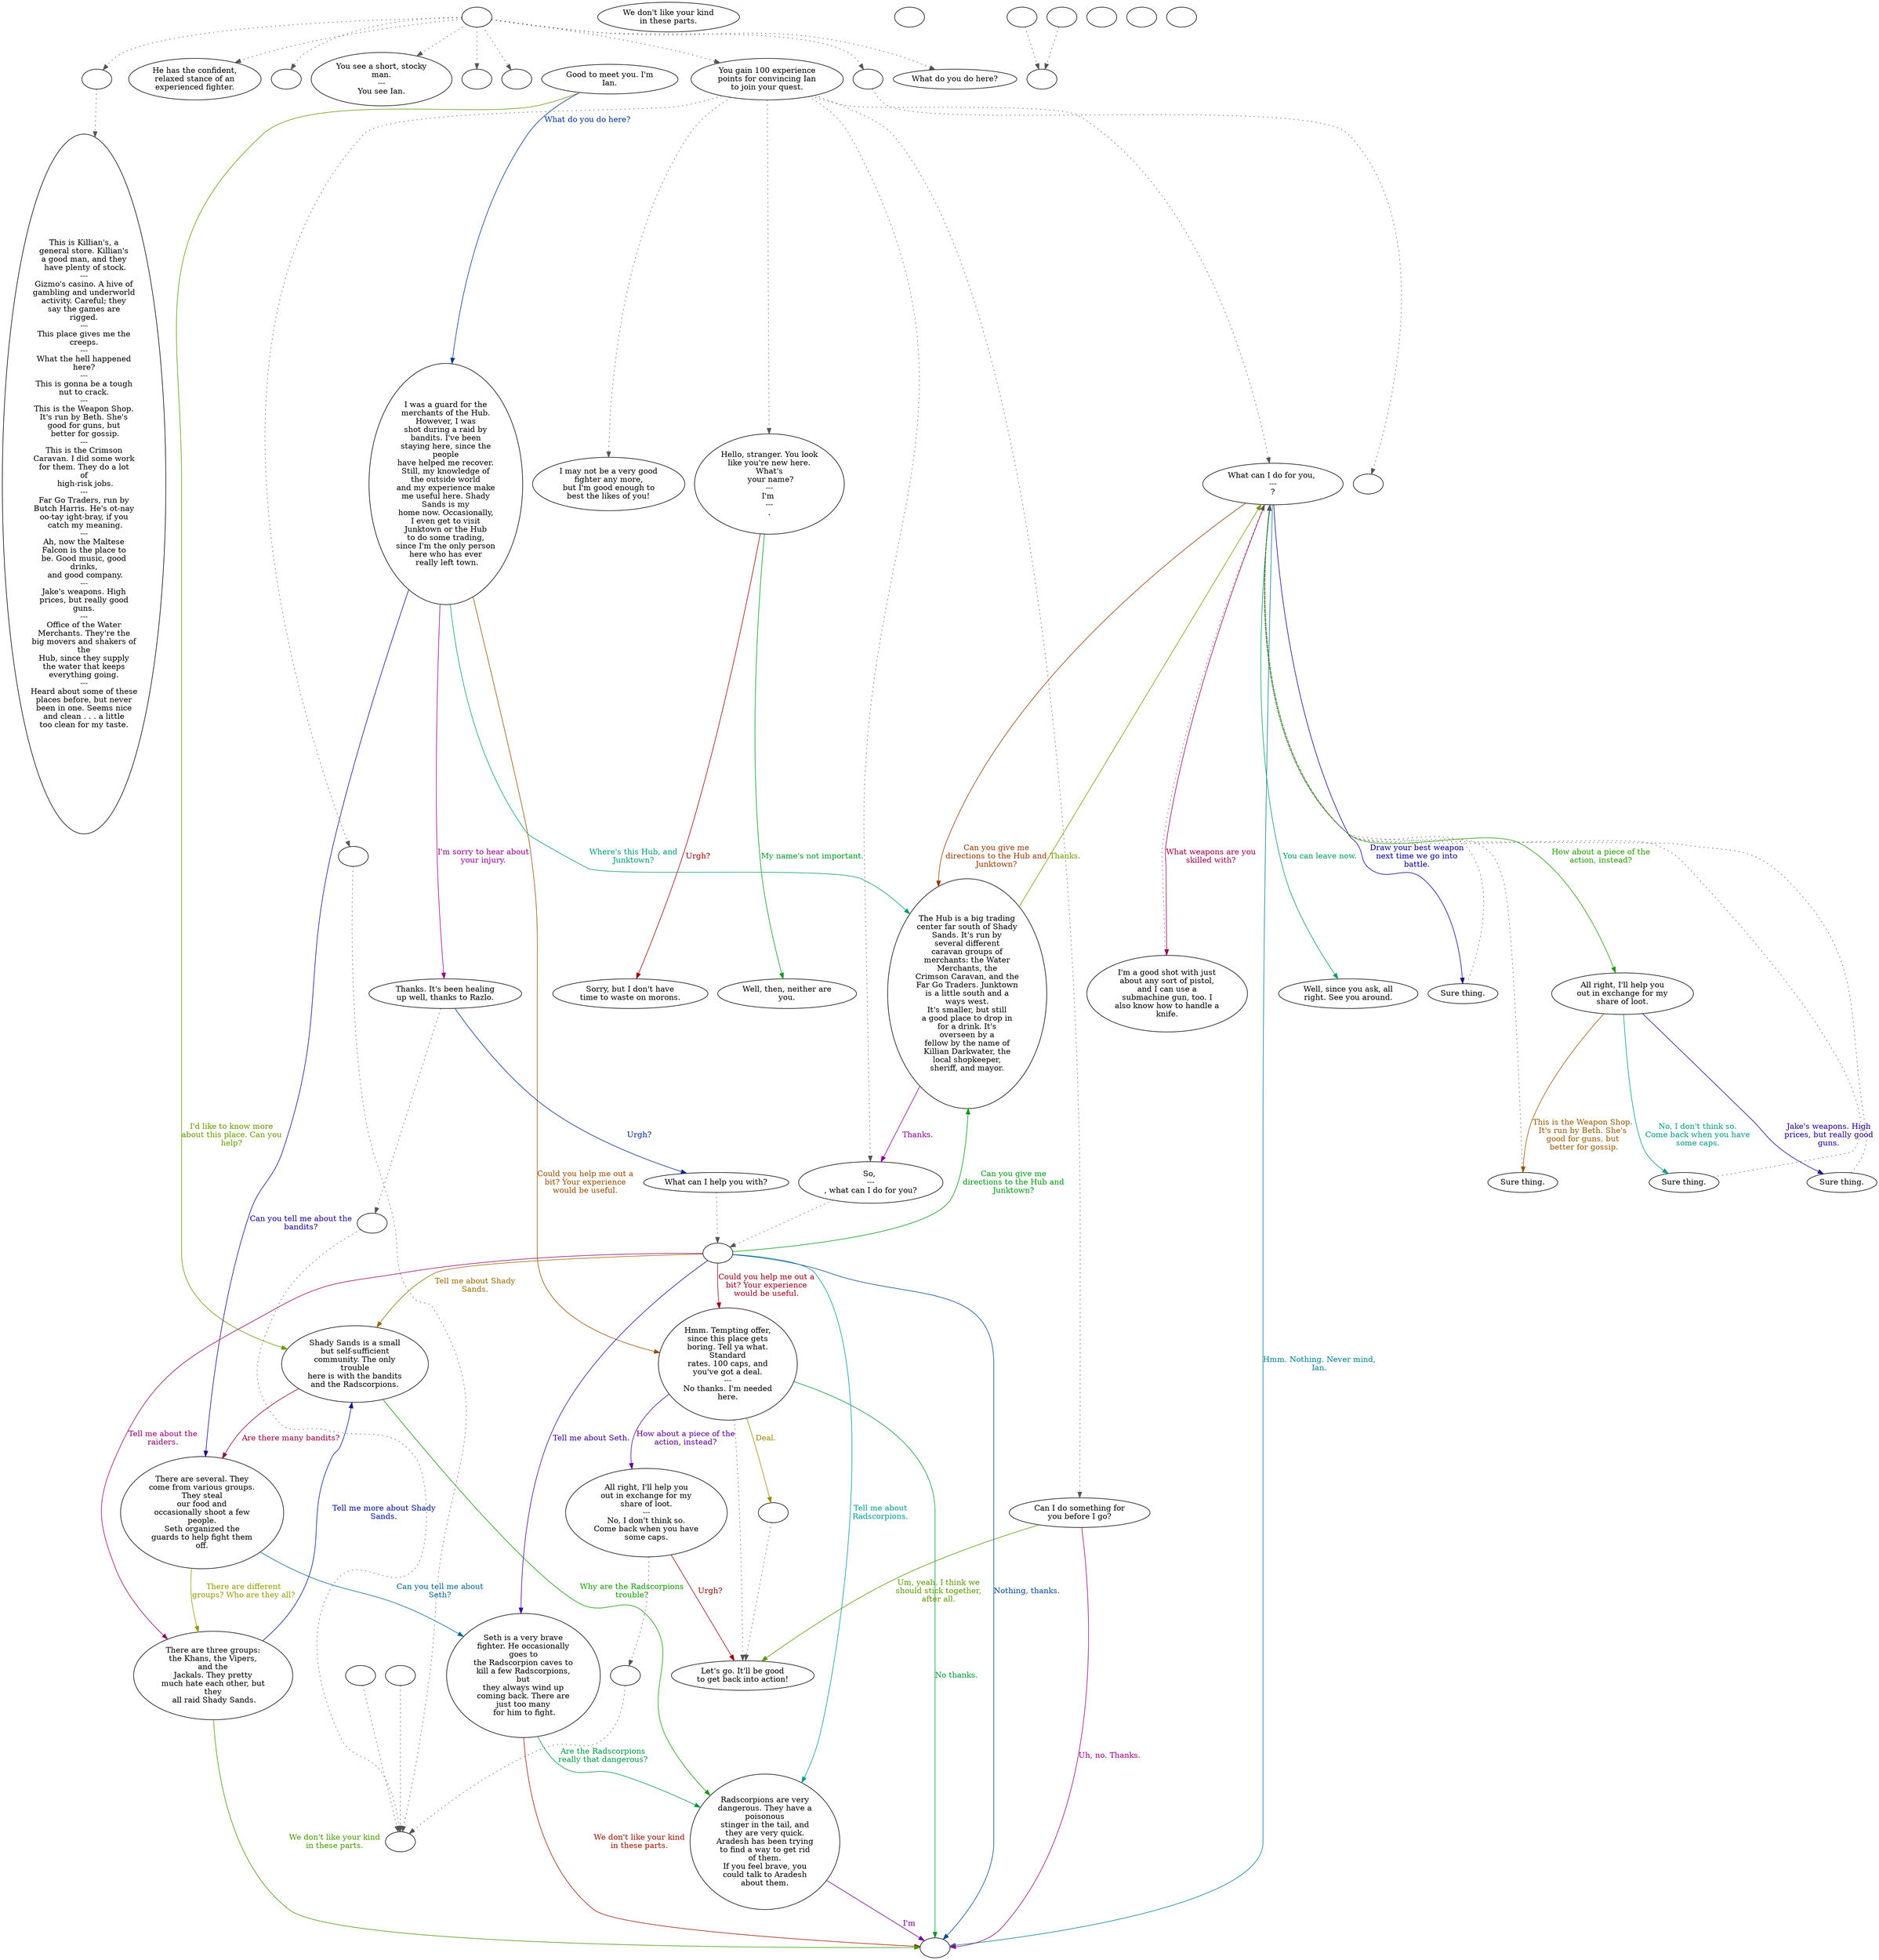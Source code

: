 digraph IAN {
  "start" [style=filled       fillcolor="#FFFFFF"       color="#000000"]
  "start" -> "critter_p_proc" [style=dotted color="#555555"]
  "start" -> "description_p_proc" [style=dotted color="#555555"]
  "start" -> "destroy_p_proc" [style=dotted color="#555555"]
  "start" -> "look_at_p_proc" [style=dotted color="#555555"]
  "start" -> "map_enter_p_proc" [style=dotted color="#555555"]
  "start" -> "pickup_p_proc" [style=dotted color="#555555"]
  "start" -> "talk_p_proc" [style=dotted color="#555555"]
  "start" -> "timed_event_p_proc" [style=dotted color="#555555"]
  "start" -> "use_obj_on_p_proc" [style=dotted color="#555555"]
  "start" [label=""]
  "critter_p_proc" [style=filled       fillcolor="#FFFFFF"       color="#000000"]
  "critter_p_proc" -> "map_commentary" [style=dotted color="#555555"]
  "critter_p_proc" [label=""]
  "description_p_proc" [style=filled       fillcolor="#FFFFFF"       color="#000000"]
  "description_p_proc" [label="He has the confident,\nrelaxed stance of an\nexperienced fighter."]
  "destroy_p_proc" [style=filled       fillcolor="#FFFFFF"       color="#000000"]
  "destroy_p_proc" [label=""]
  "look_at_p_proc" [style=filled       fillcolor="#FFFFFF"       color="#000000"]
  "look_at_p_proc" [label="You see a short, stocky\nman.\n---\nYou see Ian."]
  "map_enter_p_proc" [style=filled       fillcolor="#FFFFFF"       color="#000000"]
  "map_enter_p_proc" [label=""]
  "pickup_p_proc" [style=filled       fillcolor="#FFFFFF"       color="#000000"]
  "pickup_p_proc" [label=""]
  "talk_p_proc" [style=filled       fillcolor="#FFFFFF"       color="#000000"]
  "talk_p_proc" -> "get_reaction" [style=dotted color="#555555"]
  "talk_p_proc" -> "Ian14" [style=dotted color="#555555"]
  "talk_p_proc" -> "Ian02" [style=dotted color="#555555"]
  "talk_p_proc" -> "Ian15" [style=dotted color="#555555"]
  "talk_p_proc" -> "Ian21" [style=dotted color="#555555"]
  "talk_p_proc" -> "Ian12" [style=dotted color="#555555"]
  "talk_p_proc" [label="You gain 100 experience\npoints for convincing Ian\nto join your quest."]
  "timed_event_p_proc" [style=filled       fillcolor="#FFFFFF"       color="#000000"]
  "timed_event_p_proc" -> "follow_player" [style=dotted color="#555555"]
  "timed_event_p_proc" [label=""]
  "use_obj_on_p_proc" [style=filled       fillcolor="#FFFFFF"       color="#000000"]
  "use_obj_on_p_proc" [label="What do you do here?"]
  "join_party" [style=filled       fillcolor="#FFFFFF"       color="#000000"]
  "join_party" [label="Let's go. It'll be good\nto get back into action!"]
  "hire_Ian" [style=filled       fillcolor="#FFFFFF"       color="#000000"]
  "hire_Ian" -> "join_party" [style=dotted color="#555555"]
  "hire_Ian" [label=""]
  "Ian01" [style=filled       fillcolor="#FFFFFF"       color="#000000"]
  "Ian01" [label="We don't like your kind\nin these parts."]
  "Ian02" [style=filled       fillcolor="#FFFFFF"       color="#000000"]
  "Ian02" [label="Hello, stranger. You look\nlike you're new here.\nWhat's\n your name?\n---\nI'm \n---\n."]
  "Ian02" -> "Ian03" [label="My name's not important." color="#009924" fontcolor="#009924"]
  "Ian02" -> "Ian05" [label="Urgh?" color="#990008" fontcolor="#990008"]
  "Ian03" [style=filled       fillcolor="#FFFFFF"       color="#000000"]
  "Ian03" [label="Well, then, neither are\nyou."]
  "Ian04" [style=filled       fillcolor="#FFFFFF"       color="#000000"]
  "Ian04" [label="Good to meet you. I'm\nIan."]
  "Ian04" -> "Ian06" [label="What do you do here?" color="#003599" fontcolor="#003599"]
  "Ian04" -> "Ian07" [label="I'd like to know more\nabout this place. Can you\nhelp?" color="#629900" fontcolor="#629900"]
  "Ian05" [style=filled       fillcolor="#FFFFFF"       color="#000000"]
  "Ian05" [label="Sorry, but I don't have\ntime to waste on morons."]
  "Ian06" [style=filled       fillcolor="#FFFFFF"       color="#000000"]
  "Ian06" [label="I was a guard for the\nmerchants of the Hub.\nHowever, I was\nshot during a raid by\nbandits. I've been\nstaying here, since the\npeople\nhave helped me recover.\nStill, my knowledge of\nthe outside world\nand my experience make\nme useful here. Shady\nSands is my\nhome now. Occasionally,\nI even get to visit\nJunktown or the Hub\nto do some trading,\nsince I'm the only person\nhere who has ever\n really left town."]
  "Ian06" -> "Ian18" [label="I'm sorry to hear about\nyour injury." color="#99008E" fontcolor="#99008E"]
  "Ian06" -> "Ian13" [label="Where's this Hub, and\nJunktown?" color="#009977" fontcolor="#009977"]
  "Ian06" -> "Ian17" [label="Could you help me out a\nbit? Your experience\nwould be useful." color="#994B00" fontcolor="#994B00"]
  "Ian06" -> "Ian08" [label="Can you tell me about the\nbandits?" color="#1E0099" fontcolor="#1E0099"]
  "Ian07" [style=filled       fillcolor="#FFFFFF"       color="#000000"]
  "Ian07" [label="Shady Sands is a small\nbut self-sufficient\ncommunity. The only\ntrouble\nhere is with the bandits\nand the Radscorpions."]
  "Ian07" -> "Ian09" [label="Why are the Radscorpions\ntrouble?" color="#0F9900" fontcolor="#0F9900"]
  "Ian07" -> "Ian08" [label="Are there many bandits?" color="#99003B" fontcolor="#99003B"]
  "Ian08" [style=filled       fillcolor="#FFFFFF"       color="#000000"]
  "Ian08" [label="There are several. They\ncome from various groups.\nThey steal\nour food and\noccasionally shoot a few\npeople.\nSeth organized the\nguards to help fight them\noff."]
  "Ian08" -> "Ian10" [label="Can you tell me about\nSeth?" color="#006899" fontcolor="#006899"]
  "Ian08" -> "Ian11" [label="There are different\ngroups? Who are they all?" color="#959900" fontcolor="#959900"]
  "Ian09" [style=filled       fillcolor="#FFFFFF"       color="#000000"]
  "Ian09" [label="Radscorpions are very\ndangerous. They have a\npoisonous\nstinger in the tail, and\nthey are very quick.\nAradesh has been trying\nto find a way to get rid\nof them.\nIf you feel brave, you\ncould talk to Aradesh\nabout them."]
  "Ian09" -> "IanEnd" [label="I'm " color="#710099" fontcolor="#710099"]
  "Ian10" [style=filled       fillcolor="#FFFFFF"       color="#000000"]
  "Ian10" [label="Seth is a very brave\nfighter. He occasionally\ngoes to\nthe Radscorpion caves to\nkill a few Radscorpions,\nbut\nthey always wind up\ncoming back. There are\njust too many\n for him to fight."]
  "Ian10" -> "Ian09" [label="Are the Radscorpions\nreally that dangerous?" color="#009944" fontcolor="#009944"]
  "Ian10" -> "IanEnd" [label="We don't like your kind\nin these parts." color="#991700" fontcolor="#991700"]
  "Ian11" [style=filled       fillcolor="#FFFFFF"       color="#000000"]
  "Ian11" [label="There are three groups:\nthe Khans, the Vipers,\nand the\nJackals. They pretty\nmuch hate each other, but\nthey\n all raid Shady Sands."]
  "Ian11" -> "Ian07" [label="Tell me more about Shady\nSands." color="#001599" fontcolor="#001599"]
  "Ian11" -> "IanEnd" [label="We don't like your kind\nin these parts." color="#429900" fontcolor="#429900"]
  "Ian12" [style=filled       fillcolor="#FFFFFF"       color="#000000"]
  "Ian12" -> "Ian12a" [style=dotted color="#555555"]
  "Ian12" [label="So, \n---\n, what can I do for you?"]
  "Ian12a" [style=filled       fillcolor="#FFFFFF"       color="#000000"]
  "Ian12a" [label=""]
  "Ian12a" -> "Ian11" [label="Tell me about the\nraiders." color="#99006F" fontcolor="#99006F"]
  "Ian12a" -> "Ian09" [label="Tell me about\nRadscorpions." color="#009997" fontcolor="#009997"]
  "Ian12a" -> "Ian07" [label="Tell me about Shady\nSands." color="#996A00" fontcolor="#996A00"]
  "Ian12a" -> "Ian10" [label="Tell me about Seth." color="#3E0099" fontcolor="#3E0099"]
  "Ian12a" -> "Ian13" [label="Can you give me\ndirections to the Hub and\nJunktown?" color="#009911" fontcolor="#009911"]
  "Ian12a" -> "Ian17" [label="Could you help me out a\nbit? Your experience\nwould be useful." color="#99001C" fontcolor="#99001C"]
  "Ian12a" -> "IanEnd" [label="Nothing, thanks." color="#004899" fontcolor="#004899"]
  "Ian13" [style=filled       fillcolor="#FFFFFF"       color="#000000"]
  "Ian13" [label="The Hub is a big trading\ncenter far south of Shady\nSands. It's run by\nseveral different\ncaravan groups of\nmerchants: the Water\nMerchants, the\nCrimson Caravan, and the\nFar Go Traders. Junktown\nis a little south and a\nways west.\nIt's smaller, but still\na good place to drop in\nfor a drink. It's\noverseen by a\nfellow by the name of\nKillian Darkwater, the\nlocal shopkeeper,\nsheriff, and mayor."]
  "Ian13" -> "Ian15" [label="Thanks." color="#759900" fontcolor="#759900"]
  "Ian13" -> "Ian12" [label="Thanks." color="#900099" fontcolor="#900099"]
  "Ian14" [style=filled       fillcolor="#FFFFFF"       color="#000000"]
  "Ian14" [label="I may not be a very good\nfighter any more,\nbut I'm good enough to\nbest the likes of you!"]
  "Ian15" [style=filled       fillcolor="#FFFFFF"       color="#000000"]
  "Ian15" [label="What can I do for you, \n---\n?"]
  "Ian15" -> "Ian16" [label="You can leave now." color="#009964" fontcolor="#009964"]
  "Ian15" -> "Ian13" [label="Can you give me\ndirections to the Hub and\nJunktown?" color="#993700" fontcolor="#993700"]
  "Ian15" -> "IanChange" [label="Draw your best weapon\nnext time we go into\nbattle." color="#0A0099" fontcolor="#0A0099"]
  "Ian15" -> "IanTactics" [label="How about a piece of the\naction, instead?" color="#229900" fontcolor="#229900"]
  "Ian15" -> "Ian20" [label="What weapons are you\nskilled with?" color="#99004F" fontcolor="#99004F"]
  "Ian15" -> "IanEnd" [label="Hmm. Nothing. Never mind,\nIan." color="#007C99" fontcolor="#007C99"]
  "Ian16" [style=filled       fillcolor="#FFFFFF"       color="#000000"]
  "Ian16" [label="Well, since you ask, all\nright. See you around."]
  "Ian17" [style=filled       fillcolor="#FFFFFF"       color="#000000"]
  "Ian17" -> "join_party" [style=dotted color="#555555"]
  "Ian17" [label="Hmm. Tempting offer,\nsince this place gets\nboring. Tell ya what.\nStandard\nrates. 100 caps, and\nyou've got a deal.\n---\nNo thanks. I'm needed\nhere."]
  "Ian17" -> "hire_Ian" [label="Deal." color="#998A00" fontcolor="#998A00"]
  "Ian17" -> "Ian17a" [label="How about a piece of the\naction, instead?" color="#5D0099" fontcolor="#5D0099"]
  "Ian17" -> "IanEnd" [label="No thanks." color="#009930" fontcolor="#009930"]
  "Ian17a" [style=filled       fillcolor="#FFFFFF"       color="#000000"]
  "Ian17a" -> "DownReact" [style=dotted color="#555555"]
  "Ian17a" [label="All right, I'll help you\nout in exchange for my\nshare of loot.\n---\nNo, I don't think so.\nCome back when you have\nsome caps."]
  "Ian17a" -> "join_party" [label="Urgh?" color="#990400" fontcolor="#990400"]
  "Ian18" [style=filled       fillcolor="#FFFFFF"       color="#000000"]
  "Ian18" -> "UpReact" [style=dotted color="#555555"]
  "Ian18" [label="Thanks. It's been healing\nup well, thanks to Razlo."]
  "Ian18" -> "Ian19" [label="Urgh?" color="#002999" fontcolor="#002999"]
  "Ian19" [style=filled       fillcolor="#FFFFFF"       color="#000000"]
  "Ian19" -> "Ian12a" [style=dotted color="#555555"]
  "Ian19" [label="What can I help you with?"]
  "Ian20" [style=filled       fillcolor="#FFFFFF"       color="#000000"]
  "Ian20" -> "Ian15" [style=dotted color="#555555"]
  "Ian20" [label="I'm a good shot with just\nabout any sort of pistol,\nand I can use a\nsubmachine gun, too. I\nalso know how to handle a\nknife."]
  "Ian21" [style=filled       fillcolor="#FFFFFF"       color="#000000"]
  "Ian21" [label="Can I do something for\nyou before I go?"]
  "Ian21" -> "join_party" [label="Um, yeah. I think we\nshould stick together,\nafter all." color="#559900" fontcolor="#559900"]
  "Ian21" -> "IanEnd" [label="Uh, no. Thanks." color="#990082" fontcolor="#990082"]
  "follow_player" [style=filled       fillcolor="#FFFFFF"       color="#000000"]
  "follow_player" [label=""]
  "map_commentary" [style=filled       fillcolor="#FFFFFF"       color="#000000"]
  "map_commentary" [label="This is Killian's, a\ngeneral store. Killian's\na good man, and they\n have plenty of stock.\n---\nGizmo's casino. A hive of\ngambling and underworld\nactivity. Careful; they\nsay the games are\nrigged.\n---\nThis place gives me the\ncreeps.\n---\nWhat the hell happened\nhere?\n---\nThis is gonna be a tough\nnut to crack.\n---\nThis is the Weapon Shop.\nIt's run by Beth. She's\ngood for guns, but\n better for gossip.\n---\nThis is the Crimson\nCaravan. I did some work\nfor them. They do a lot\nof\n high-risk jobs.\n---\nFar Go Traders, run by\nButch Harris. He's ot-nay\noo-tay ight-bray, if you\n catch my meaning.\n---\nAh, now the Maltese\nFalcon is the place to\nbe. Good music, good\ndrinks,\n and good company.\n---\nJake's weapons. High\nprices, but really good\nguns.\n---\nOffice of the Water\nMerchants. They're the\nbig movers and shakers of\nthe\nHub, since they supply\nthe water that keeps\neverything going.\n---\nHeard about some of these\nplaces before, but never\nbeen in one. Seems nice\nand clean . . . a little\ntoo clean for my taste."]
  "IanEnd" [style=filled       fillcolor="#FFFFFF"       color="#000000"]
  "IanEnd" [label=""]
  "IanCombat" [style=filled       fillcolor="#FFFFFF"       color="#000000"]
  "IanCombat" [label=""]
  "IanTactics" [style=filled       fillcolor="#FFFFFF"       color="#000000"]
  "IanTactics" [label="All right, I'll help you\nout in exchange for my\nshare of loot."]
  "IanTactics" -> "IanClose" [label="No, I don't think so.\nCome back when you have\nsome caps." color="#009983" fontcolor="#009983"]
  "IanTactics" -> "IanModerate" [label="This is the Weapon Shop.\nIt's run by Beth. She's\ngood for guns, but\n better for gossip." color="#995700" fontcolor="#995700"]
  "IanTactics" -> "IanFar" [label="Jake's weapons. High\nprices, but really good\nguns." color="#2A0099" fontcolor="#2A0099"]
  "IanClose" [style=filled       fillcolor="#FFFFFF"       color="#000000"]
  "IanClose" -> "Ian15" [style=dotted color="#555555"]
  "IanClose" [label="Sure thing."]
  "IanModerate" [style=filled       fillcolor="#FFFFFF"       color="#000000"]
  "IanModerate" -> "Ian15" [style=dotted color="#555555"]
  "IanModerate" [label="Sure thing."]
  "IanFar" [style=filled       fillcolor="#FFFFFF"       color="#000000"]
  "IanFar" -> "Ian15" [style=dotted color="#555555"]
  "IanFar" [label="Sure thing."]
  "IanChange" [style=filled       fillcolor="#FFFFFF"       color="#000000"]
  "IanChange" -> "Ian15" [style=dotted color="#555555"]
  "IanChange" [label="Sure thing."]
  "get_reaction" [style=filled       fillcolor="#FFFFFF"       color="#000000"]
  "get_reaction" -> "ReactToLevel" [style=dotted color="#555555"]
  "get_reaction" [label=""]
  "ReactToLevel" [style=filled       fillcolor="#FFFFFF"       color="#000000"]
  "ReactToLevel" [label=""]
  "LevelToReact" [style=filled       fillcolor="#FFFFFF"       color="#000000"]
  "LevelToReact" [label=""]
  "UpReact" [style=filled       fillcolor="#FFFFFF"       color="#000000"]
  "UpReact" -> "ReactToLevel" [style=dotted color="#555555"]
  "UpReact" [label=""]
  "DownReact" [style=filled       fillcolor="#FFFFFF"       color="#000000"]
  "DownReact" -> "ReactToLevel" [style=dotted color="#555555"]
  "DownReact" [label=""]
  "BottomReact" [style=filled       fillcolor="#FFFFFF"       color="#000000"]
  "BottomReact" [label=""]
  "TopReact" [style=filled       fillcolor="#FFFFFF"       color="#000000"]
  "TopReact" [label=""]
  "BigUpReact" [style=filled       fillcolor="#FFFFFF"       color="#000000"]
  "BigUpReact" -> "ReactToLevel" [style=dotted color="#555555"]
  "BigUpReact" [label=""]
  "BigDownReact" [style=filled       fillcolor="#FFFFFF"       color="#000000"]
  "BigDownReact" -> "ReactToLevel" [style=dotted color="#555555"]
  "BigDownReact" [label=""]
  "UpReactLevel" [style=filled       fillcolor="#FFFFFF"       color="#000000"]
  "UpReactLevel" -> "LevelToReact" [style=dotted color="#555555"]
  "UpReactLevel" [label=""]
  "DownReactLevel" [style=filled       fillcolor="#FFFFFF"       color="#000000"]
  "DownReactLevel" -> "LevelToReact" [style=dotted color="#555555"]
  "DownReactLevel" [label=""]
  "Goodbyes" [style=filled       fillcolor="#FFFFFF"       color="#000000"]
  "Goodbyes" [label=""]
}
